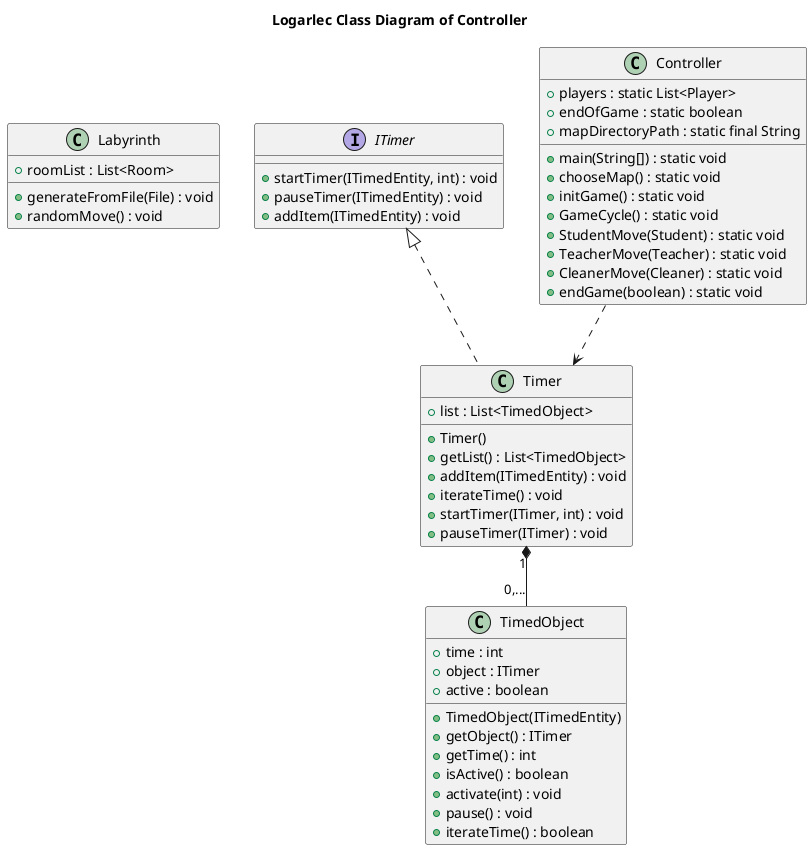 @startuml UML

title Logarlec Class Diagram of Controller

class Labyrinth {
    + roomList : List<Room>

    + generateFromFile(File) : void
    + randomMove() : void
}

class TimedObject {
    + time : int
    + object : ITimer
    + active : boolean

    + TimedObject(ITimedEntity)
    + getObject() : ITimer
    + getTime() : int
    + isActive() : boolean
    + activate(int) : void
    + pause() : void
    + iterateTime() : boolean
}

interface ITimer {
    + startTimer(ITimedEntity, int) : void
    + pauseTimer(ITimedEntity) : void
    + addItem(ITimedEntity) : void
}

class Timer implements ITimer {
    + list : List<TimedObject>

    + Timer()
    + getList() : List<TimedObject>
    + addItem(ITimedEntity) : void
    + iterateTime() : void
    + startTimer(ITimer, int) : void
    + pauseTimer(ITimer) : void
}
Timer "1"*--"0,..." TimedObject

class Controller {
    + players : static List<Player>
    + endOfGame : static boolean
    + mapDirectoryPath : static final String
    
    + main(String[]) : static void
    + chooseMap() : static void
    + initGame() : static void
    + GameCycle() : static void
    + StudentMove(Student) : static void
    + TeacherMove(Teacher) : static void
    + CleanerMove(Cleaner) : static void
    + endGame(boolean) : static void
}
Controller .-> Timer